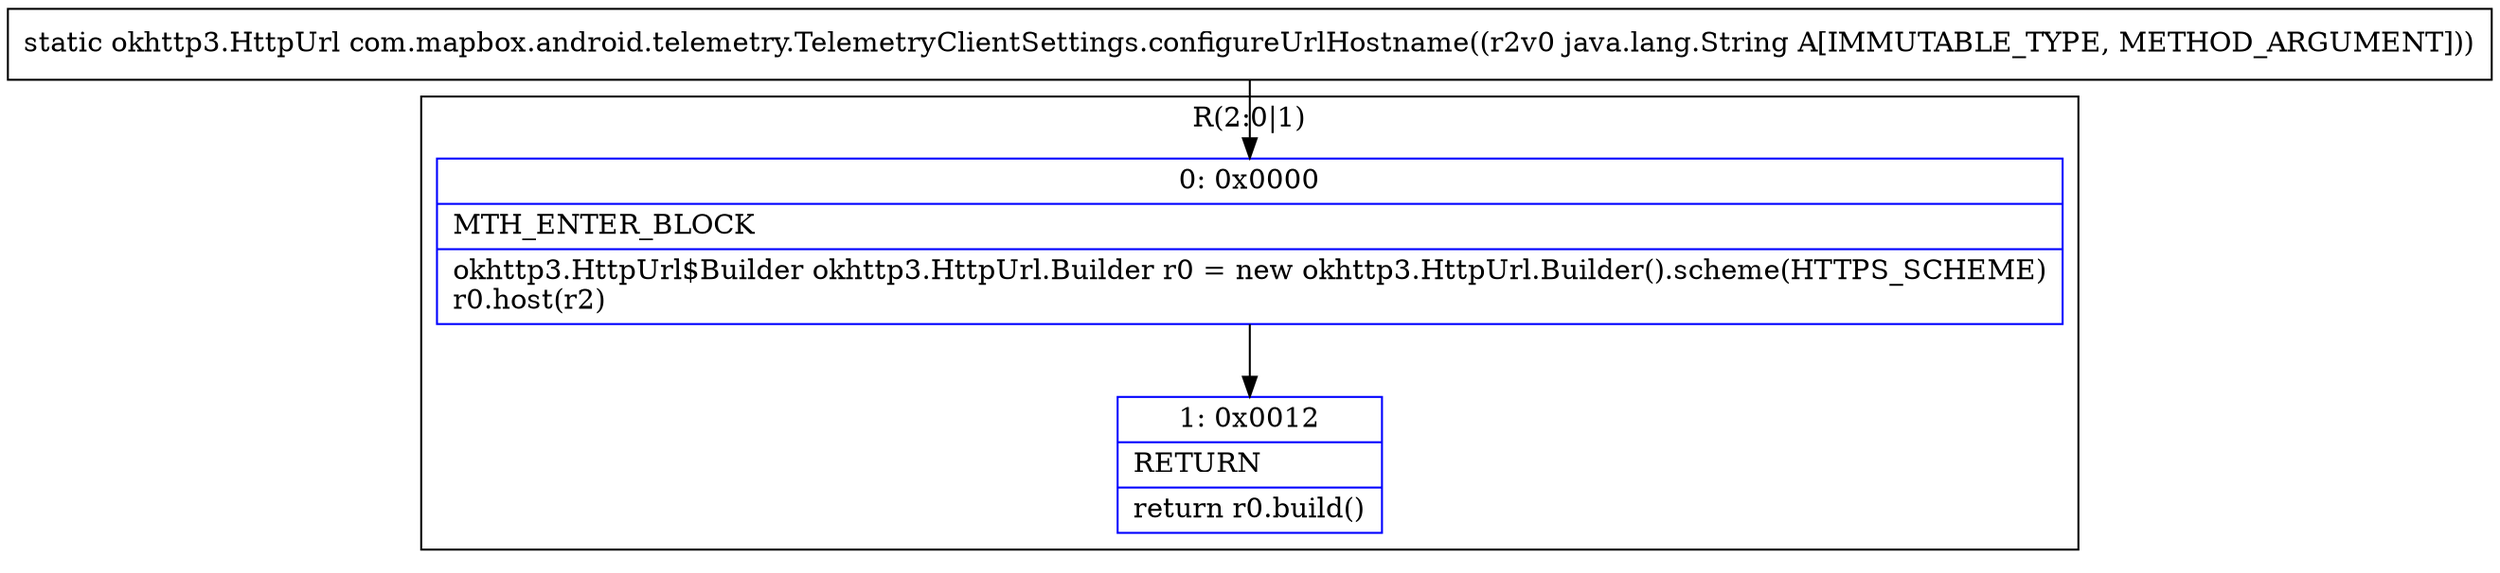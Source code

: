 digraph "CFG forcom.mapbox.android.telemetry.TelemetryClientSettings.configureUrlHostname(Ljava\/lang\/String;)Lokhttp3\/HttpUrl;" {
subgraph cluster_Region_1896301346 {
label = "R(2:0|1)";
node [shape=record,color=blue];
Node_0 [shape=record,label="{0\:\ 0x0000|MTH_ENTER_BLOCK\l|okhttp3.HttpUrl$Builder okhttp3.HttpUrl.Builder r0 = new okhttp3.HttpUrl.Builder().scheme(HTTPS_SCHEME)\lr0.host(r2)\l}"];
Node_1 [shape=record,label="{1\:\ 0x0012|RETURN\l|return r0.build()\l}"];
}
MethodNode[shape=record,label="{static okhttp3.HttpUrl com.mapbox.android.telemetry.TelemetryClientSettings.configureUrlHostname((r2v0 java.lang.String A[IMMUTABLE_TYPE, METHOD_ARGUMENT])) }"];
MethodNode -> Node_0;
Node_0 -> Node_1;
}

